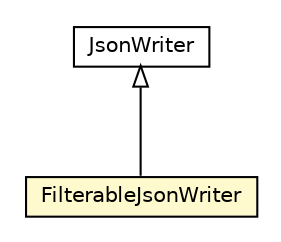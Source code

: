 #!/usr/local/bin/dot
#
# Class diagram 
# Generated by UMLGraph version R5_6-24-gf6e263 (http://www.umlgraph.org/)
#

digraph G {
	edge [fontname="Helvetica",fontsize=10,labelfontname="Helvetica",labelfontsize=10];
	node [fontname="Helvetica",fontsize=10,shape=plaintext];
	nodesep=0.25;
	ranksep=0.5;
	// io.reinert.requestor.gson.FilterableJsonWriter
	c28126 [label=<<table title="io.reinert.requestor.gson.FilterableJsonWriter" border="0" cellborder="1" cellspacing="0" cellpadding="2" port="p" bgcolor="lemonChiffon" href="./FilterableJsonWriter.html">
		<tr><td><table border="0" cellspacing="0" cellpadding="1">
<tr><td align="center" balign="center"> FilterableJsonWriter </td></tr>
		</table></td></tr>
		</table>>, URL="./FilterableJsonWriter.html", fontname="Helvetica", fontcolor="black", fontsize=10.0];
	//io.reinert.requestor.gson.FilterableJsonWriter extends com.google.gson.stream.JsonWriter
	c28149:p -> c28126:p [dir=back,arrowtail=empty];
	// com.google.gson.stream.JsonWriter
	c28149 [label=<<table title="com.google.gson.stream.JsonWriter" border="0" cellborder="1" cellspacing="0" cellpadding="2" port="p" href="http://java.sun.com/j2se/1.4.2/docs/api/com/google/gson/stream/JsonWriter.html">
		<tr><td><table border="0" cellspacing="0" cellpadding="1">
<tr><td align="center" balign="center"> JsonWriter </td></tr>
		</table></td></tr>
		</table>>, URL="http://java.sun.com/j2se/1.4.2/docs/api/com/google/gson/stream/JsonWriter.html", fontname="Helvetica", fontcolor="black", fontsize=10.0];
}

